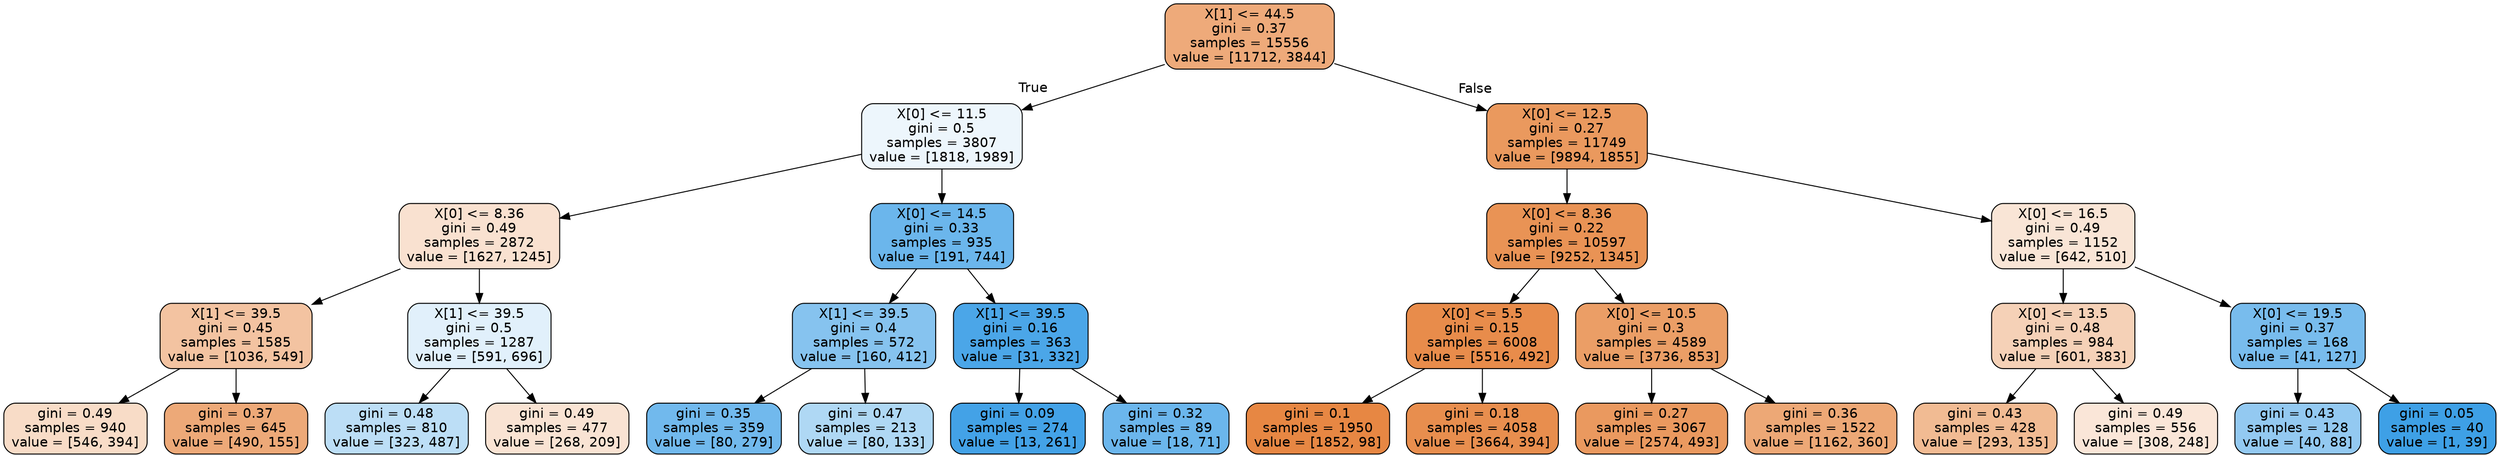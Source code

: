 digraph Tree {
node [shape=box, style="filled, rounded", color="black", fontname=helvetica] ;
edge [fontname=helvetica] ;
0 [label="X[1] <= 44.5\ngini = 0.37\nsamples = 15556\nvalue = [11712, 3844]", fillcolor="#e58139ab"] ;
1 [label="X[0] <= 11.5\ngini = 0.5\nsamples = 3807\nvalue = [1818, 1989]", fillcolor="#399de516"] ;
0 -> 1 [labeldistance=2.5, labelangle=45, headlabel="True"] ;
2 [label="X[0] <= 8.36\ngini = 0.49\nsamples = 2872\nvalue = [1627, 1245]", fillcolor="#e581393c"] ;
1 -> 2 ;
3 [label="X[1] <= 39.5\ngini = 0.45\nsamples = 1585\nvalue = [1036, 549]", fillcolor="#e5813978"] ;
2 -> 3 ;
4 [label="gini = 0.49\nsamples = 940\nvalue = [546, 394]", fillcolor="#e5813947"] ;
3 -> 4 ;
5 [label="gini = 0.37\nsamples = 645\nvalue = [490, 155]", fillcolor="#e58139ae"] ;
3 -> 5 ;
6 [label="X[1] <= 39.5\ngini = 0.5\nsamples = 1287\nvalue = [591, 696]", fillcolor="#399de526"] ;
2 -> 6 ;
7 [label="gini = 0.48\nsamples = 810\nvalue = [323, 487]", fillcolor="#399de556"] ;
6 -> 7 ;
8 [label="gini = 0.49\nsamples = 477\nvalue = [268, 209]", fillcolor="#e5813938"] ;
6 -> 8 ;
9 [label="X[0] <= 14.5\ngini = 0.33\nsamples = 935\nvalue = [191, 744]", fillcolor="#399de5be"] ;
1 -> 9 ;
10 [label="X[1] <= 39.5\ngini = 0.4\nsamples = 572\nvalue = [160, 412]", fillcolor="#399de59c"] ;
9 -> 10 ;
11 [label="gini = 0.35\nsamples = 359\nvalue = [80, 279]", fillcolor="#399de5b6"] ;
10 -> 11 ;
12 [label="gini = 0.47\nsamples = 213\nvalue = [80, 133]", fillcolor="#399de566"] ;
10 -> 12 ;
13 [label="X[1] <= 39.5\ngini = 0.16\nsamples = 363\nvalue = [31, 332]", fillcolor="#399de5e7"] ;
9 -> 13 ;
14 [label="gini = 0.09\nsamples = 274\nvalue = [13, 261]", fillcolor="#399de5f2"] ;
13 -> 14 ;
15 [label="gini = 0.32\nsamples = 89\nvalue = [18, 71]", fillcolor="#399de5be"] ;
13 -> 15 ;
16 [label="X[0] <= 12.5\ngini = 0.27\nsamples = 11749\nvalue = [9894, 1855]", fillcolor="#e58139cf"] ;
0 -> 16 [labeldistance=2.5, labelangle=-45, headlabel="False"] ;
17 [label="X[0] <= 8.36\ngini = 0.22\nsamples = 10597\nvalue = [9252, 1345]", fillcolor="#e58139da"] ;
16 -> 17 ;
18 [label="X[0] <= 5.5\ngini = 0.15\nsamples = 6008\nvalue = [5516, 492]", fillcolor="#e58139e8"] ;
17 -> 18 ;
19 [label="gini = 0.1\nsamples = 1950\nvalue = [1852, 98]", fillcolor="#e58139f2"] ;
18 -> 19 ;
20 [label="gini = 0.18\nsamples = 4058\nvalue = [3664, 394]", fillcolor="#e58139e4"] ;
18 -> 20 ;
21 [label="X[0] <= 10.5\ngini = 0.3\nsamples = 4589\nvalue = [3736, 853]", fillcolor="#e58139c5"] ;
17 -> 21 ;
22 [label="gini = 0.27\nsamples = 3067\nvalue = [2574, 493]", fillcolor="#e58139ce"] ;
21 -> 22 ;
23 [label="gini = 0.36\nsamples = 1522\nvalue = [1162, 360]", fillcolor="#e58139b0"] ;
21 -> 23 ;
24 [label="X[0] <= 16.5\ngini = 0.49\nsamples = 1152\nvalue = [642, 510]", fillcolor="#e5813934"] ;
16 -> 24 ;
25 [label="X[0] <= 13.5\ngini = 0.48\nsamples = 984\nvalue = [601, 383]", fillcolor="#e581395c"] ;
24 -> 25 ;
26 [label="gini = 0.43\nsamples = 428\nvalue = [293, 135]", fillcolor="#e581398a"] ;
25 -> 26 ;
27 [label="gini = 0.49\nsamples = 556\nvalue = [308, 248]", fillcolor="#e5813932"] ;
25 -> 27 ;
28 [label="X[0] <= 19.5\ngini = 0.37\nsamples = 168\nvalue = [41, 127]", fillcolor="#399de5ad"] ;
24 -> 28 ;
29 [label="gini = 0.43\nsamples = 128\nvalue = [40, 88]", fillcolor="#399de58b"] ;
28 -> 29 ;
30 [label="gini = 0.05\nsamples = 40\nvalue = [1, 39]", fillcolor="#399de5f8"] ;
28 -> 30 ;
}